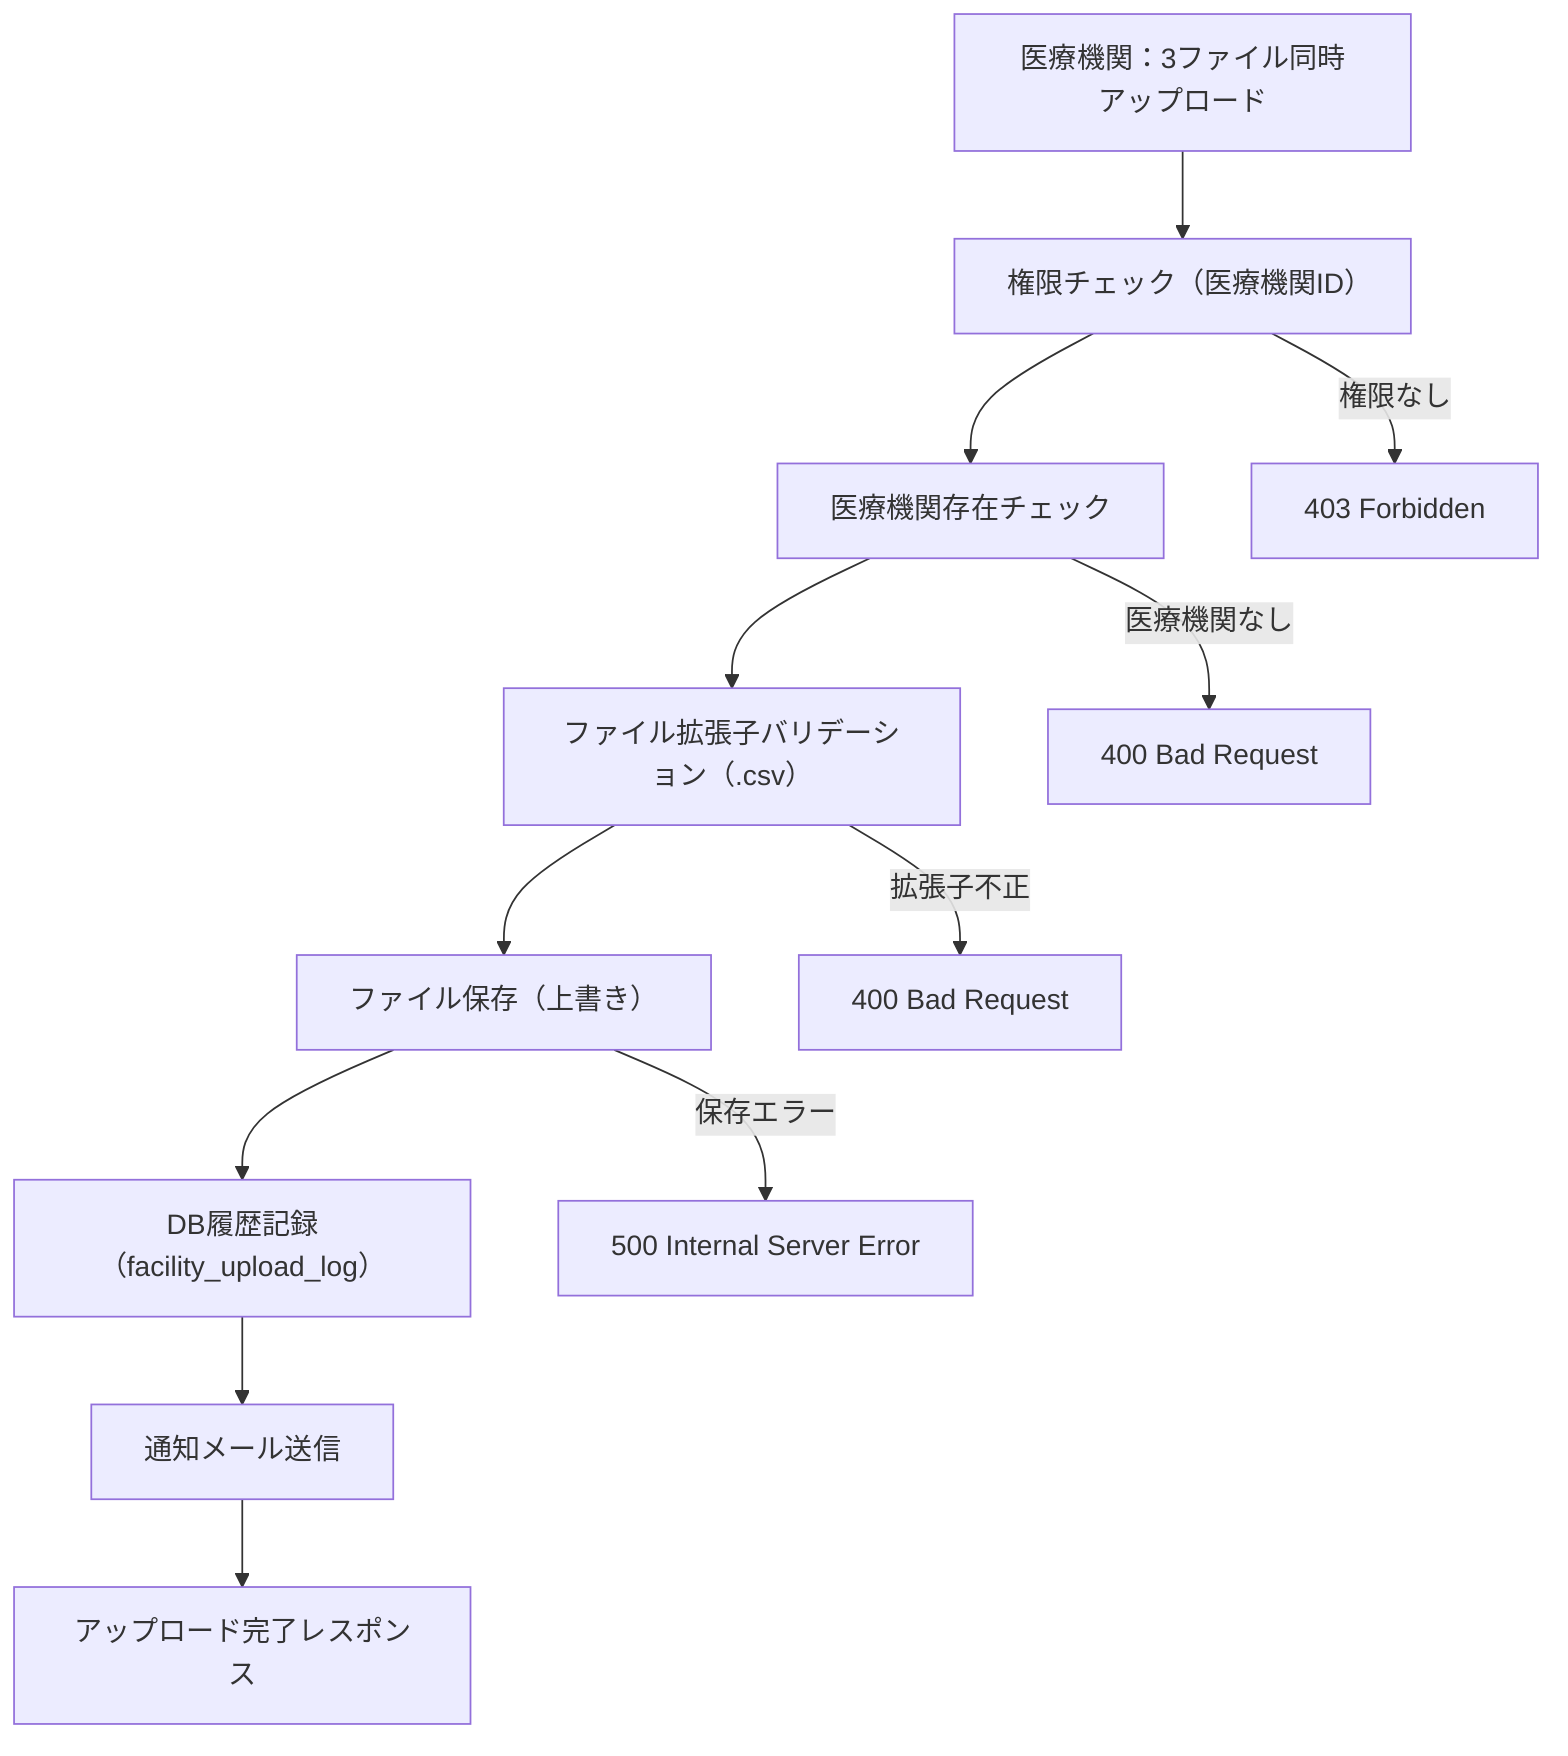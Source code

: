 graph TD
    A[医療機関：3ファイル同時アップロード] --> B[権限チェック（医療機関ID）]
    B --> C[医療機関存在チェック]
    C --> D[ファイル拡張子バリデーション（.csv）]
    D --> E[ファイル保存（上書き）]
    E --> F[DB履歴記録（facility_upload_log）]
    F --> G[通知メール送信]
    G --> H[アップロード完了レスポンス]
    
    B -->|権限なし| I[403 Forbidden]
    C -->|医療機関なし| J[400 Bad Request]
    D -->|拡張子不正| K[400 Bad Request]
    E -->|保存エラー| L[500 Internal Server Error]